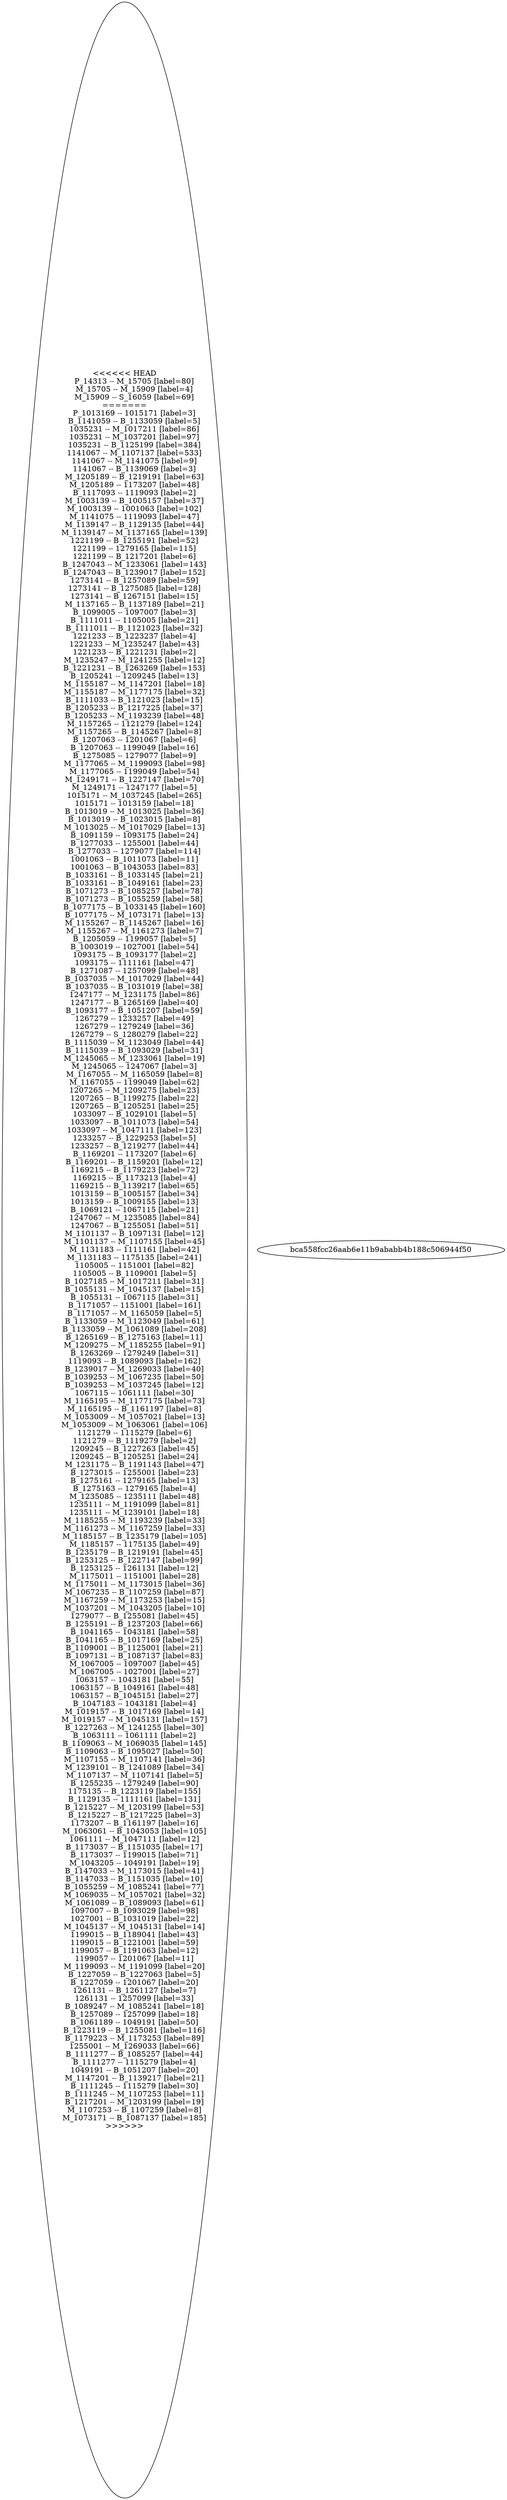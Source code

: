 graph chemin {

<<<<<<< HEAD
	P_14313 -- M_15705 [label=80]
	M_15705 -- M_15909 [label=4]
	M_15909 -- S_16059 [label=69]
=======
	P_1013169 -- 1015171 [label=3]
	B_1141059 -- B_1133059 [label=5]
	1035231 -- M_1017211 [label=86]
	1035231 -- M_1037201 [label=97]
	1035231 -- B_1125199 [label=384]
	1141067 -- M_1107137 [label=533]
	1141067 -- M_1141075 [label=9]
	1141067 -- B_1139069 [label=3]
	M_1205189 -- B_1219191 [label=63]
	M_1205189 -- 1173207 [label=48]
	B_1117093 -- 1119093 [label=2]
	M_1003139 -- B_1005157 [label=37]
	M_1003139 -- 1001063 [label=102]
	M_1141075 -- 1119093 [label=47]
	M_1139147 -- B_1129135 [label=44]
	M_1139147 -- M_1137165 [label=139]
	1221199 -- B_1255191 [label=52]
	1221199 -- 1279165 [label=115]
	1221199 -- B_1217201 [label=6]
	B_1247043 -- M_1233061 [label=143]
	B_1247043 -- B_1239017 [label=152]
	1273141 -- B_1257089 [label=59]
	1273141 -- B_1275085 [label=128]
	1273141 -- B_1267151 [label=15]
	M_1137165 -- B_1137189 [label=21]
	B_1099005 -- 1097007 [label=3]
	B_1111011 -- 1105005 [label=21]
	B_1111011 -- B_1121023 [label=32]
	1221233 -- B_1223237 [label=4]
	1221233 -- M_1235247 [label=43]
	1221233 -- B_1221231 [label=2]
	M_1235247 -- M_1241255 [label=12]
	B_1221231 -- B_1263269 [label=153]
	B_1205241 -- 1209245 [label=13]
	M_1155187 -- M_1147201 [label=18]
	M_1155187 -- M_1177175 [label=32]
	B_1111033 -- B_1121023 [label=15]
	B_1205233 -- B_1217225 [label=37]
	B_1205233 -- M_1193239 [label=48]
	M_1157265 -- 1121279 [label=124]
	M_1157265 -- B_1145267 [label=8]
	B_1207063 -- 1201067 [label=6]
	B_1207063 -- 1199049 [label=16]
	B_1275085 -- 1279077 [label=9]
	M_1177065 -- M_1199093 [label=98]
	M_1177065 -- 1199049 [label=54]
	M_1249171 -- B_1227147 [label=70]
	M_1249171 -- 1247177 [label=5]
	1015171 -- M_1037245 [label=265]
	1015171 -- 1013159 [label=18]
	B_1013019 -- M_1013025 [label=36]
	B_1013019 -- B_1023015 [label=8]
	M_1013025 -- M_1017029 [label=13]
	B_1091159 -- 1093175 [label=24]
	B_1277033 -- 1255001 [label=44]
	B_1277033 -- 1279077 [label=114]
	1001063 -- B_1011073 [label=11]
	1001063 -- B_1043053 [label=83]
	B_1033161 -- B_1033145 [label=21]
	B_1033161 -- B_1049161 [label=23]
	B_1071273 -- B_1085257 [label=78]
	B_1071273 -- B_1055259 [label=58]
	B_1077175 -- B_1033145 [label=160]
	B_1077175 -- M_1073171 [label=13]
	M_1155267 -- B_1145267 [label=16]
	M_1155267 -- M_1161273 [label=7]
	B_1205059 -- 1199057 [label=5]
	B_1003019 -- 1027001 [label=54]
	1093175 -- B_1093177 [label=2]
	1093175 -- 1111161 [label=47]
	B_1271087 -- 1257099 [label=48]
	B_1037035 -- M_1017029 [label=44]
	B_1037035 -- B_1031019 [label=38]
	1247177 -- M_1231175 [label=86]
	1247177 -- B_1265169 [label=40]
	B_1093177 -- B_1051207 [label=59]
	1267279 -- 1233257 [label=49]
	1267279 -- 1279249 [label=36]
	1267279 -- S_1280279 [label=22]
	B_1115039 -- M_1123049 [label=44]
	B_1115039 -- B_1093029 [label=31]
	M_1245065 -- M_1233061 [label=19]
	M_1245065 -- 1247067 [label=3]
	M_1167055 -- M_1165059 [label=8]
	M_1167055 -- 1199049 [label=62]
	1207265 -- M_1209275 [label=23]
	1207265 -- B_1199275 [label=22]
	1207265 -- B_1205251 [label=25]
	1033097 -- B_1029101 [label=5]
	1033097 -- B_1011073 [label=54]
	1033097 -- M_1047111 [label=123]
	1233257 -- B_1229253 [label=5]
	1233257 -- B_1219277 [label=44]
	B_1169201 -- 1173207 [label=6]
	B_1169201 -- B_1159201 [label=12]
	1169215 -- B_1179223 [label=72]
	1169215 -- B_1173213 [label=4]
	1169215 -- B_1139217 [label=65]
	1013159 -- B_1005157 [label=34]
	1013159 -- B_1009155 [label=13]
	B_1069121 -- 1067115 [label=21]
	1247067 -- M_1235085 [label=84]
	1247067 -- B_1255051 [label=51]
	M_1101137 -- B_1097131 [label=12]
	M_1101137 -- M_1107155 [label=45]
	M_1131183 -- 1111161 [label=42]
	M_1131183 -- 1175135 [label=241]
	1105005 -- 1151001 [label=82]
	1105005 -- B_1109001 [label=5]
	B_1027185 -- M_1017211 [label=31]
	B_1055131 -- M_1045137 [label=15]
	B_1055131 -- 1067115 [label=31]
	B_1171057 -- 1151001 [label=161]
	B_1171057 -- M_1165059 [label=5]
	B_1133059 -- M_1123049 [label=61]
	B_1133059 -- M_1061089 [label=208]
	B_1265169 -- B_1275163 [label=11]
	M_1209275 -- M_1185255 [label=91]
	B_1263269 -- 1279249 [label=31]
	1119093 -- B_1089093 [label=162]
	B_1239017 -- M_1269033 [label=40]
	B_1039253 -- M_1067235 [label=50]
	B_1039253 -- M_1037245 [label=12]
	1067115 -- 1061111 [label=30]
	M_1165195 -- M_1177175 [label=73]
	M_1165195 -- B_1161197 [label=8]
	M_1053009 -- M_1057021 [label=13]
	M_1053009 -- M_1063061 [label=106]
	1121279 -- 1115279 [label=6]
	1121279 -- B_1119279 [label=2]
	1209245 -- B_1227263 [label=45]
	1209245 -- B_1205251 [label=24]
	M_1231175 -- B_1191143 [label=47]
	B_1273015 -- 1255001 [label=23]
	B_1275161 -- 1279165 [label=13]
	B_1275163 -- 1279165 [label=4]
	M_1235085 -- 1235111 [label=48]
	1235111 -- M_1191099 [label=81]
	1235111 -- M_1239101 [label=18]
	M_1185255 -- M_1193239 [label=33]
	M_1161273 -- M_1167259 [label=33]
	M_1185157 -- B_1235179 [label=105]
	M_1185157 -- 1175135 [label=49]
	B_1235179 -- B_1219191 [label=45]
	B_1253125 -- B_1227147 [label=99]
	B_1253125 -- 1261131 [label=12]
	M_1175011 -- 1151001 [label=28]
	M_1175011 -- M_1173015 [label=36]
	M_1067235 -- B_1107259 [label=87]
	M_1167259 -- M_1173253 [label=15]
	M_1037201 -- M_1043205 [label=10]
	1279077 -- B_1255081 [label=45]
	B_1255191 -- B_1237203 [label=66]
	B_1041165 -- 1043181 [label=58]
	B_1041165 -- B_1017169 [label=25]
	B_1109001 -- B_1125001 [label=21]
	B_1097131 -- B_1087137 [label=83]
	M_1067005 -- 1097007 [label=45]
	M_1067005 -- 1027001 [label=27]
	1063157 -- 1043181 [label=55]
	1063157 -- B_1049161 [label=48]
	1063157 -- B_1045151 [label=27]
	B_1047183 -- 1043181 [label=4]
	M_1019157 -- B_1017169 [label=14]
	M_1019157 -- M_1045131 [label=157]
	B_1227263 -- M_1241255 [label=30]
	B_1063111 -- 1061111 [label=2]
	B_1109063 -- M_1069035 [label=145]
	B_1109063 -- B_1095027 [label=50]
	M_1107155 -- M_1107141 [label=36]
	M_1239101 -- B_1241089 [label=34]
	M_1107137 -- M_1107141 [label=5]
	B_1255235 -- 1279249 [label=90]
	1175135 -- B_1223119 [label=155]
	B_1129135 -- 1111161 [label=131]
	B_1215227 -- M_1203199 [label=53]
	B_1215227 -- B_1217225 [label=3]
	1173207 -- B_1161197 [label=16]
	M_1063061 -- B_1043053 [label=105]
	1061111 -- M_1047111 [label=12]
	B_1173037 -- B_1151035 [label=17]
	B_1173037 -- 1199015 [label=71]
	M_1043205 -- 1049191 [label=19]
	B_1147033 -- M_1173015 [label=41]
	B_1147033 -- B_1151035 [label=10]
	B_1055259 -- M_1085241 [label=77]
	M_1069035 -- M_1057021 [label=32]
	M_1061089 -- B_1089093 [label=61]
	1097007 -- B_1093029 [label=98]
	1027001 -- B_1031019 [label=22]
	M_1045137 -- M_1045131 [label=14]
	1199015 -- B_1189041 [label=43]
	1199015 -- B_1221001 [label=59]
	1199057 -- B_1191063 [label=12]
	1199057 -- 1201067 [label=11]
	M_1199093 -- M_1191099 [label=20]
	B_1227059 -- B_1227063 [label=5]
	B_1227059 -- 1201067 [label=20]
	1261131 -- B_1261127 [label=7]
	1261131 -- 1257099 [label=33]
	B_1089247 -- M_1085241 [label=18]
	B_1257089 -- 1257099 [label=18]
	B_1061189 -- 1049191 [label=50]
	B_1223119 -- B_1255081 [label=116]
	B_1179223 -- M_1173253 [label=89]
	1255001 -- M_1269033 [label=66]
	B_1111277 -- B_1085257 [label=44]
	B_1111277 -- 1115279 [label=4]
	1049191 -- B_1051207 [label=20]
	M_1147201 -- B_1139217 [label=21]
	B_1111245 -- 1115279 [label=30]
	B_1111245 -- M_1107253 [label=11]
	B_1217201 -- M_1203199 [label=19]
	M_1107253 -- B_1107259 [label=8]
	M_1073171 -- B_1087137 [label=185]
>>>>>>> bca558fcc26aab6e11b9ababb4b188c506944f50

}
